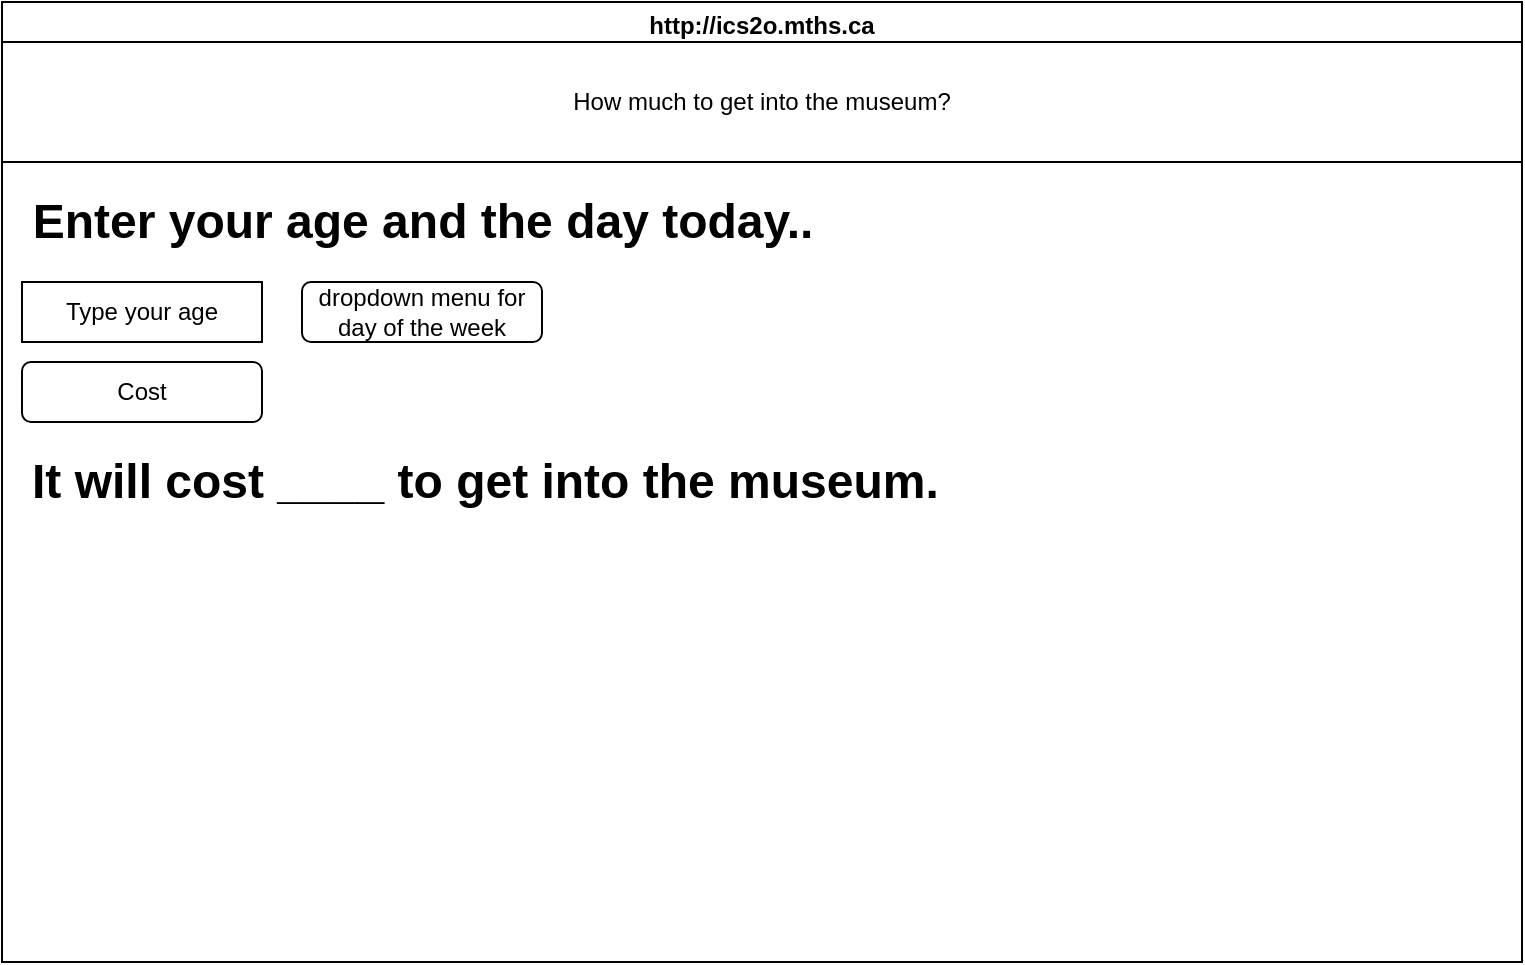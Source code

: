 <mxfile>
    <diagram id="HIP3nbAZw_EuaXWnEj3U" name="Page-1">
        <mxGraphModel dx="1086" dy="743" grid="1" gridSize="10" guides="1" tooltips="1" connect="1" arrows="1" fold="1" page="1" pageScale="1" pageWidth="850" pageHeight="1100" math="0" shadow="0">
            <root>
                <mxCell id="0"/>
                <mxCell id="1" parent="0"/>
                <mxCell id="7" value="http://ics2o.mths.ca" style="swimlane;whiteSpace=wrap;html=1;" parent="1" vertex="1">
                    <mxGeometry x="50" y="40" width="760" height="480" as="geometry"/>
                </mxCell>
                <mxCell id="8" value="How much to get into the museum?" style="rounded=0;whiteSpace=wrap;html=1;" vertex="1" parent="7">
                    <mxGeometry y="20" width="760" height="60" as="geometry"/>
                </mxCell>
                <mxCell id="9" value="Type your age" style="rounded=0;whiteSpace=wrap;html=1;" vertex="1" parent="7">
                    <mxGeometry x="10" y="140" width="120" height="30" as="geometry"/>
                </mxCell>
                <mxCell id="10" value="Enter your age and the day today.." style="text;strokeColor=none;fillColor=none;html=1;fontSize=24;fontStyle=1;verticalAlign=middle;align=center;" vertex="1" parent="7">
                    <mxGeometry x="160" y="90" width="100" height="40" as="geometry"/>
                </mxCell>
                <mxCell id="11" value="dropdown menu for day of the week" style="rounded=1;whiteSpace=wrap;html=1;" vertex="1" parent="7">
                    <mxGeometry x="150" y="140" width="120" height="30" as="geometry"/>
                </mxCell>
                <mxCell id="12" value="Cost" style="rounded=1;whiteSpace=wrap;html=1;" vertex="1" parent="7">
                    <mxGeometry x="10" y="180" width="120" height="30" as="geometry"/>
                </mxCell>
                <mxCell id="13" value="&lt;h1&gt;It will cost ____ to get into the museum.&lt;/h1&gt;" style="text;html=1;strokeColor=none;fillColor=none;spacing=5;spacingTop=-20;whiteSpace=wrap;overflow=hidden;rounded=0;" vertex="1" parent="7">
                    <mxGeometry x="10" y="220" width="610" height="120" as="geometry"/>
                </mxCell>
            </root>
        </mxGraphModel>
    </diagram>
</mxfile>